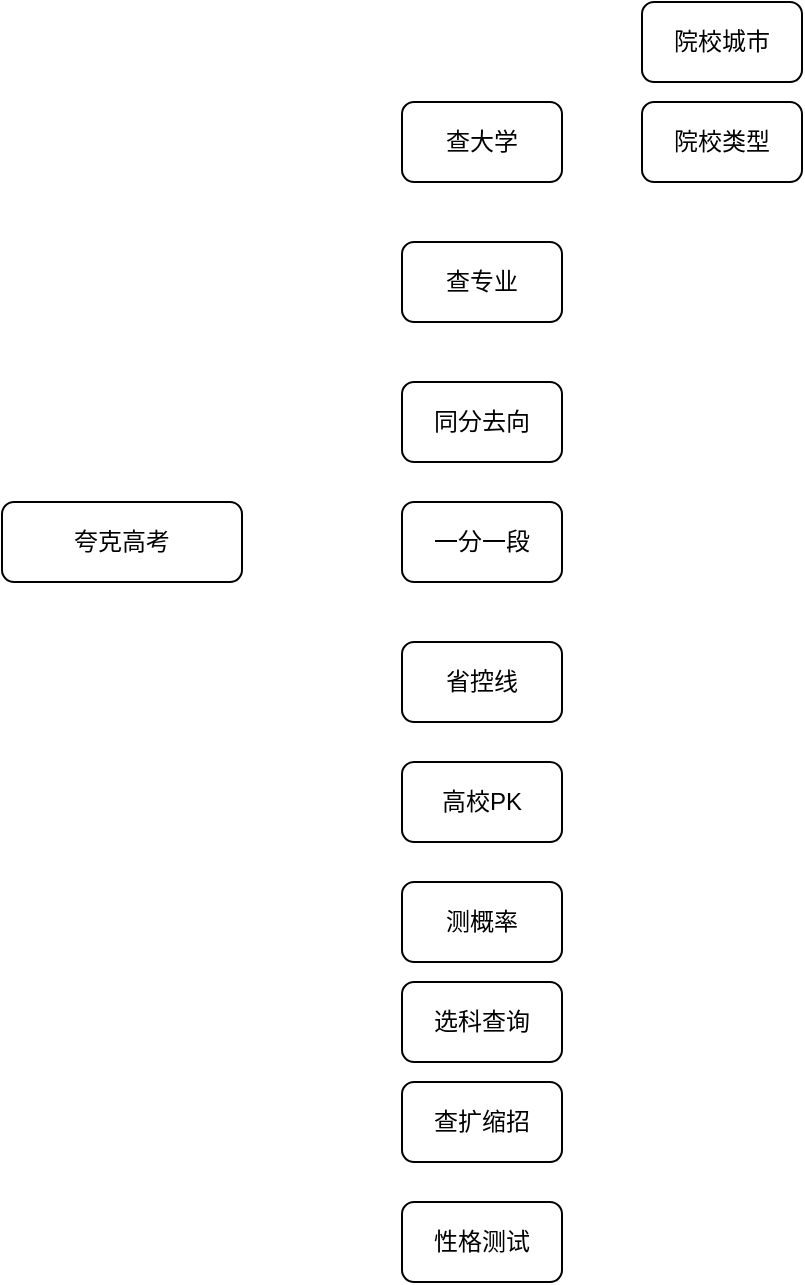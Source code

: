 <mxfile version="24.4.10" type="github">
  <diagram name="第 1 页" id="LmuZkWDyMrsbqc7eGMP2">
    <mxGraphModel dx="1249" dy="786" grid="1" gridSize="10" guides="1" tooltips="1" connect="1" arrows="1" fold="1" page="1" pageScale="1" pageWidth="827" pageHeight="1169" math="0" shadow="0">
      <root>
        <mxCell id="0" />
        <mxCell id="1" parent="0" />
        <mxCell id="1I5gTGWkLh2d79B4E214-1" value="夸克高考" style="rounded=1;whiteSpace=wrap;html=1;" vertex="1" parent="1">
          <mxGeometry x="320" y="280" width="120" height="40" as="geometry" />
        </mxCell>
        <mxCell id="1I5gTGWkLh2d79B4E214-2" value="一分一段" style="rounded=1;whiteSpace=wrap;html=1;" vertex="1" parent="1">
          <mxGeometry x="520" y="280" width="80" height="40" as="geometry" />
        </mxCell>
        <mxCell id="1I5gTGWkLh2d79B4E214-5" value="省控线" style="rounded=1;whiteSpace=wrap;html=1;" vertex="1" parent="1">
          <mxGeometry x="520" y="350" width="80" height="40" as="geometry" />
        </mxCell>
        <mxCell id="1I5gTGWkLh2d79B4E214-6" value="高校PK" style="rounded=1;whiteSpace=wrap;html=1;" vertex="1" parent="1">
          <mxGeometry x="520" y="410" width="80" height="40" as="geometry" />
        </mxCell>
        <mxCell id="1I5gTGWkLh2d79B4E214-7" value="测概率" style="rounded=1;whiteSpace=wrap;html=1;" vertex="1" parent="1">
          <mxGeometry x="520" y="470" width="80" height="40" as="geometry" />
        </mxCell>
        <mxCell id="1I5gTGWkLh2d79B4E214-8" value="选科查询" style="rounded=1;whiteSpace=wrap;html=1;" vertex="1" parent="1">
          <mxGeometry x="520" y="520" width="80" height="40" as="geometry" />
        </mxCell>
        <mxCell id="1I5gTGWkLh2d79B4E214-9" value="查扩缩招" style="rounded=1;whiteSpace=wrap;html=1;" vertex="1" parent="1">
          <mxGeometry x="520" y="570" width="80" height="40" as="geometry" />
        </mxCell>
        <mxCell id="1I5gTGWkLh2d79B4E214-13" value="查大学" style="rounded=1;whiteSpace=wrap;html=1;" vertex="1" parent="1">
          <mxGeometry x="520" y="80" width="80" height="40" as="geometry" />
        </mxCell>
        <mxCell id="1I5gTGWkLh2d79B4E214-14" value="查专业" style="rounded=1;whiteSpace=wrap;html=1;" vertex="1" parent="1">
          <mxGeometry x="520" y="150" width="80" height="40" as="geometry" />
        </mxCell>
        <mxCell id="1I5gTGWkLh2d79B4E214-15" value="同分去向" style="rounded=1;whiteSpace=wrap;html=1;" vertex="1" parent="1">
          <mxGeometry x="520" y="220" width="80" height="40" as="geometry" />
        </mxCell>
        <mxCell id="1I5gTGWkLh2d79B4E214-16" value="性格测试" style="rounded=1;whiteSpace=wrap;html=1;" vertex="1" parent="1">
          <mxGeometry x="520" y="630" width="80" height="40" as="geometry" />
        </mxCell>
        <mxCell id="1I5gTGWkLh2d79B4E214-17" value="院校城市" style="rounded=1;whiteSpace=wrap;html=1;" vertex="1" parent="1">
          <mxGeometry x="640" y="30" width="80" height="40" as="geometry" />
        </mxCell>
        <mxCell id="1I5gTGWkLh2d79B4E214-18" value="院校类型" style="rounded=1;whiteSpace=wrap;html=1;" vertex="1" parent="1">
          <mxGeometry x="640" y="80" width="80" height="40" as="geometry" />
        </mxCell>
      </root>
    </mxGraphModel>
  </diagram>
</mxfile>
